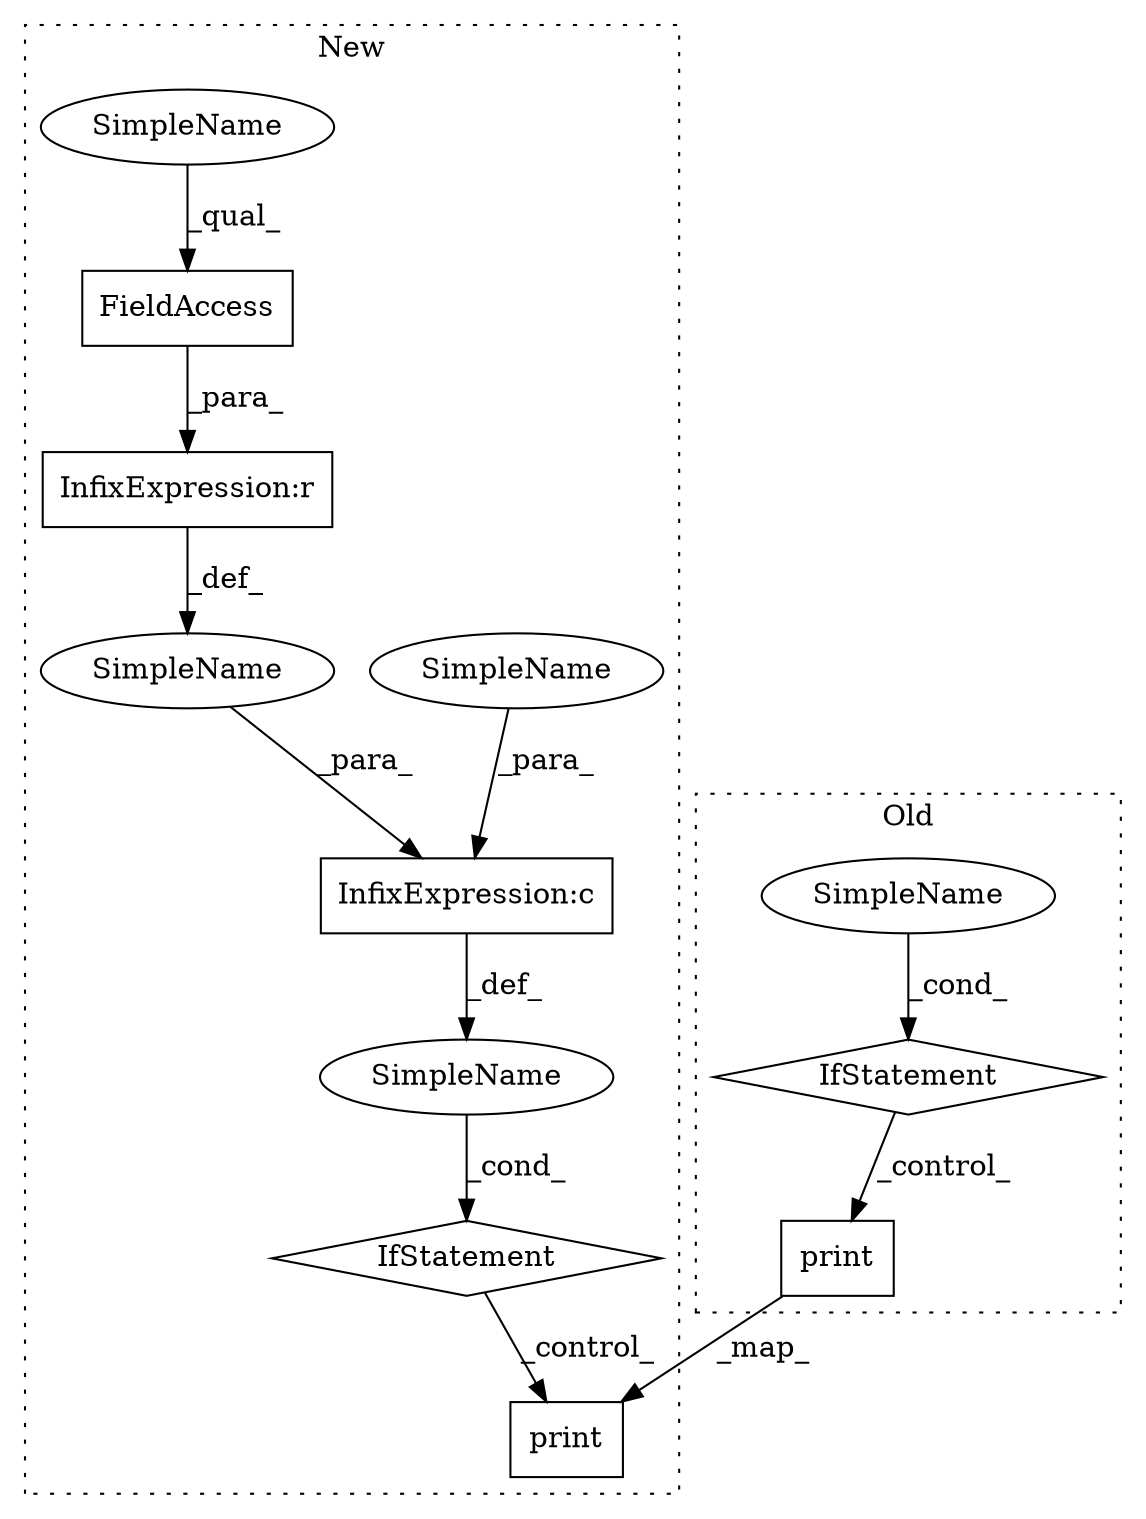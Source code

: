 digraph G {
subgraph cluster0 {
1 [label="print" a="32" s="6110,6152" l="6,1" shape="box"];
9 [label="IfStatement" a="25" s="6047,6062" l="4,2" shape="diamond"];
10 [label="SimpleName" a="42" s="" l="" shape="ellipse"];
label = "Old";
style="dotted";
}
subgraph cluster1 {
2 [label="print" a="32" s="6207,6249" l="6,1" shape="box"];
3 [label="SimpleName" a="42" s="" l="" shape="ellipse"];
4 [label="IfStatement" a="25" s="6099,6159" l="4,2" shape="diamond"];
5 [label="InfixExpression:r" a="27" s="6143" l="4" shape="box"];
6 [label="FieldAccess" a="22" s="6119" l="24" shape="box"];
7 [label="SimpleName" a="42" s="" l="" shape="ellipse"];
8 [label="InfixExpression:c" a="27" s="6114" l="4" shape="box"];
11 [label="SimpleName" a="42" s="" l="" shape="ellipse"];
12 [label="SimpleName" a="42" s="6119" l="19" shape="ellipse"];
label = "New";
style="dotted";
}
1 -> 2 [label="_map_"];
3 -> 4 [label="_cond_"];
4 -> 2 [label="_control_"];
5 -> 7 [label="_def_"];
6 -> 5 [label="_para_"];
7 -> 8 [label="_para_"];
8 -> 3 [label="_def_"];
9 -> 1 [label="_control_"];
10 -> 9 [label="_cond_"];
11 -> 8 [label="_para_"];
12 -> 6 [label="_qual_"];
}